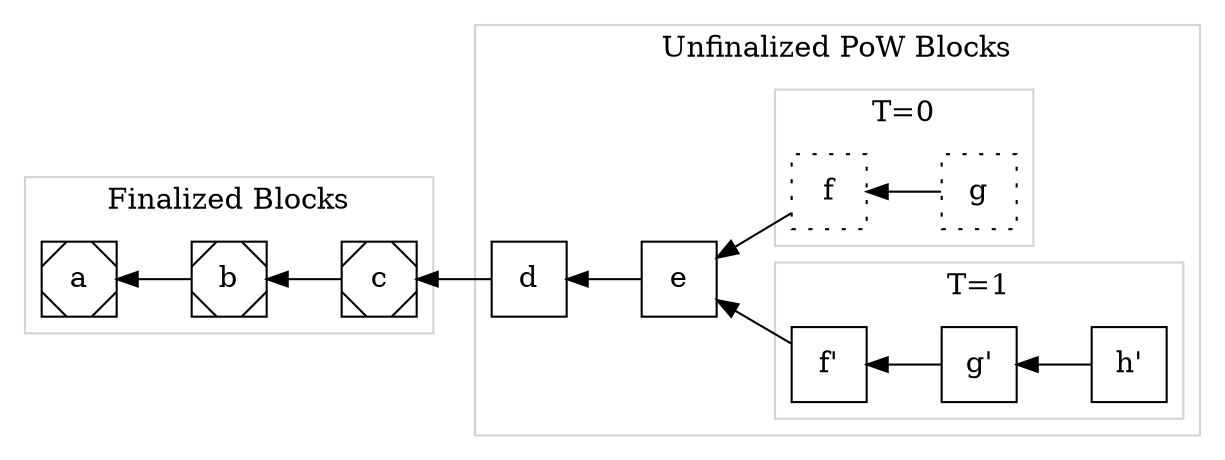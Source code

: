 digraph BlockHistory {
    rankdir = RL
    color = "lightgrey"

    subgraph cluster_pow {
        label = "Unfinalized PoW Blocks"
        node [ shape=square ]


        subgraph cluster_rollback_branch {
            label = "T=0"
            node [ style = "dotted" ]

            g0 [ label = "g"]
            f0 [ label = "f"]

            g0 -> f0
        }

        subgraph cluster_winning_branch {
            label = "T=1"
            h1 [ label = "h'"]
            g1 [ label = "g'"]
            f1 [ label = "f'"]

            h1 -> g1
            g1 -> f1
        }

        f0 -> e
        f1 -> e
        e -> d # unforked PoW suffix
    }


    subgraph cluster_final {
        label = "Finalized Blocks"
        node [ shape=Msquare ]

        d -> c
        c -> b
        b -> a
    }
}
